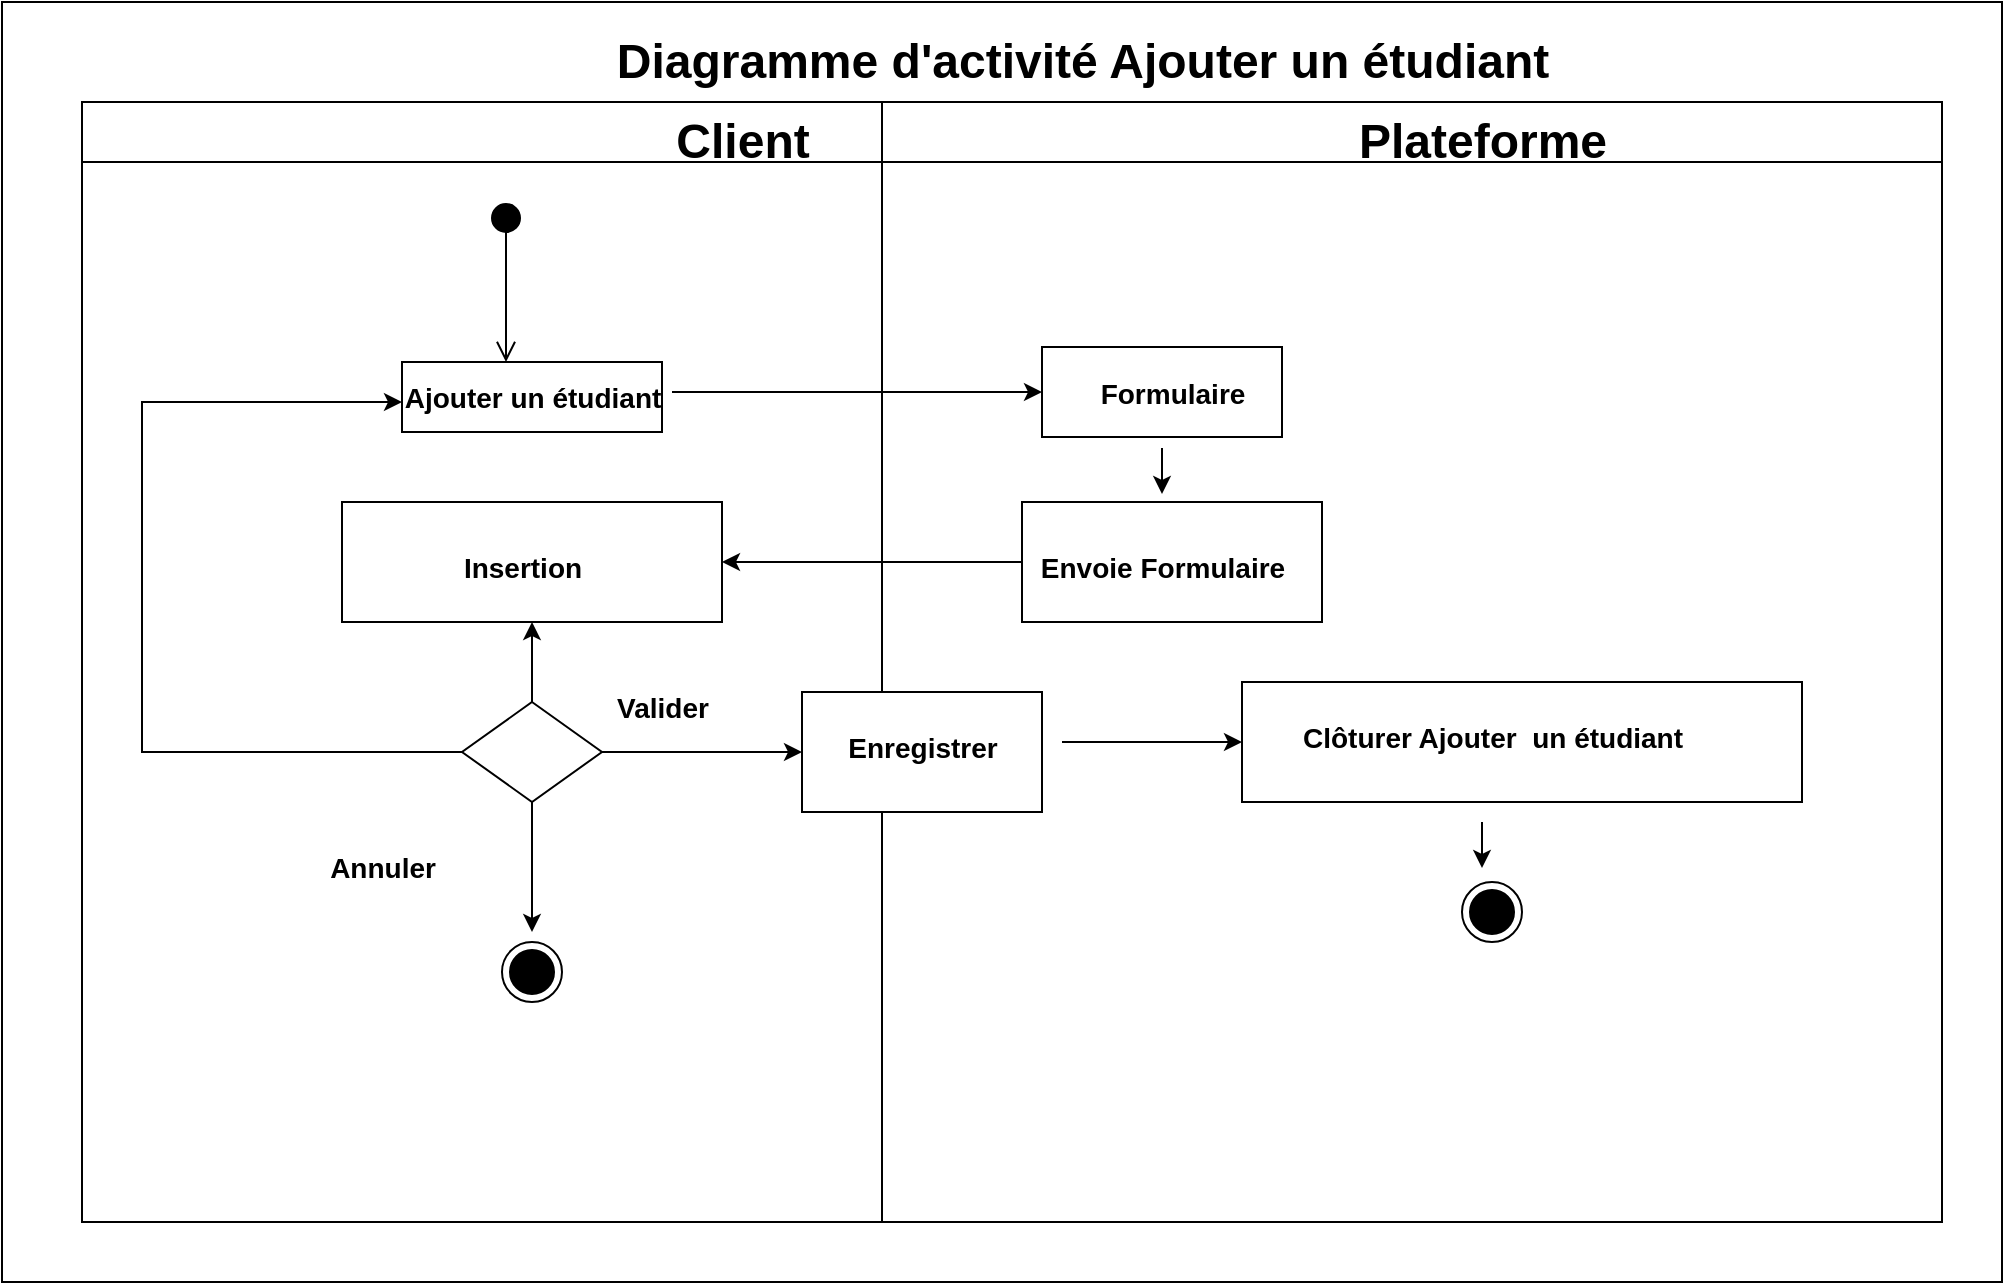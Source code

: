 <mxfile version="24.5.4" type="github">
  <diagram name="Page-1" id="e7e014a7-5840-1c2e-5031-d8a46d1fe8dd">
    <mxGraphModel dx="2929" dy="852" grid="1" gridSize="10" guides="1" tooltips="1" connect="1" arrows="1" fold="1" page="1" pageScale="1" pageWidth="1169" pageHeight="826" background="none" math="0" shadow="0">
      <root>
        <mxCell id="0" />
        <mxCell id="1" parent="0" />
        <mxCell id="ftMPsAQ80W7f7WQIOesI-47" value="" style="rounded=0;whiteSpace=wrap;html=1;" vertex="1" parent="1">
          <mxGeometry x="-120" y="120" width="1000" height="640" as="geometry" />
        </mxCell>
        <mxCell id="ftMPsAQ80W7f7WQIOesI-49" value="" style="shape=internalStorage;whiteSpace=wrap;html=1;backgroundOutline=1;dx=400;dy=30;" vertex="1" parent="1">
          <mxGeometry x="-80" y="170" width="930" height="560" as="geometry" />
        </mxCell>
        <mxCell id="ftMPsAQ80W7f7WQIOesI-50" value="Diagramme d&#39;activité Ajouter un étudiant" style="text;strokeColor=none;fillColor=none;html=1;fontSize=24;fontStyle=1;verticalAlign=middle;align=center;" vertex="1" parent="1">
          <mxGeometry x="330" y="130" width="180" height="40" as="geometry" />
        </mxCell>
        <mxCell id="ftMPsAQ80W7f7WQIOesI-52" value="Client" style="text;strokeColor=none;fillColor=none;html=1;fontSize=24;fontStyle=1;verticalAlign=middle;align=center;" vertex="1" parent="1">
          <mxGeometry x="160" y="170" width="180" height="40" as="geometry" />
        </mxCell>
        <mxCell id="ftMPsAQ80W7f7WQIOesI-53" value="Plateforme" style="text;strokeColor=none;fillColor=none;html=1;fontSize=24;fontStyle=1;verticalAlign=middle;align=center;" vertex="1" parent="1">
          <mxGeometry x="530" y="170" width="180" height="40" as="geometry" />
        </mxCell>
        <mxCell id="ftMPsAQ80W7f7WQIOesI-54" value="" style="html=1;verticalAlign=bottom;startArrow=circle;startFill=1;endArrow=open;startSize=6;endSize=8;curved=0;rounded=0;" edge="1" parent="1">
          <mxGeometry x="-1" y="-40" width="80" relative="1" as="geometry">
            <mxPoint x="132" y="220" as="sourcePoint" />
            <mxPoint x="132" y="300" as="targetPoint" />
            <mxPoint as="offset" />
          </mxGeometry>
        </mxCell>
        <mxCell id="ftMPsAQ80W7f7WQIOesI-55" value="" style="rounded=0;whiteSpace=wrap;html=1;" vertex="1" parent="1">
          <mxGeometry x="80" y="300" width="130" height="35" as="geometry" />
        </mxCell>
        <mxCell id="ftMPsAQ80W7f7WQIOesI-58" value="" style="edgeStyle=orthogonalEdgeStyle;rounded=0;orthogonalLoop=1;jettySize=auto;html=1;" edge="1" parent="1" source="ftMPsAQ80W7f7WQIOesI-56" target="ftMPsAQ80W7f7WQIOesI-57">
          <mxGeometry relative="1" as="geometry" />
        </mxCell>
        <mxCell id="ftMPsAQ80W7f7WQIOesI-56" value="&lt;font style=&quot;font-size: 14px;&quot;&gt;Ajouter un étudiant&lt;/font&gt;" style="text;strokeColor=none;fillColor=none;html=1;fontSize=24;fontStyle=1;verticalAlign=middle;align=center;" vertex="1" parent="1">
          <mxGeometry x="75" y="295" width="140" height="40" as="geometry" />
        </mxCell>
        <mxCell id="ftMPsAQ80W7f7WQIOesI-57" value="" style="whiteSpace=wrap;html=1;" vertex="1" parent="1">
          <mxGeometry x="400" y="292.5" width="120" height="45" as="geometry" />
        </mxCell>
        <mxCell id="ftMPsAQ80W7f7WQIOesI-59" value="&lt;font style=&quot;font-size: 14px;&quot;&gt;Formulaire&lt;/font&gt;" style="text;strokeColor=none;fillColor=none;html=1;fontSize=24;fontStyle=1;verticalAlign=middle;align=center;" vertex="1" parent="1">
          <mxGeometry x="395" y="292.5" width="140" height="40" as="geometry" />
        </mxCell>
        <mxCell id="ftMPsAQ80W7f7WQIOesI-63" style="edgeStyle=orthogonalEdgeStyle;rounded=0;orthogonalLoop=1;jettySize=auto;html=1;exitX=0;exitY=0.5;exitDx=0;exitDy=0;" edge="1" parent="1" source="ftMPsAQ80W7f7WQIOesI-60">
          <mxGeometry relative="1" as="geometry">
            <mxPoint x="80" y="320" as="targetPoint" />
            <Array as="points">
              <mxPoint x="-50" y="425" />
              <mxPoint x="-50" y="320" />
              <mxPoint x="75" y="320" />
            </Array>
          </mxGeometry>
        </mxCell>
        <mxCell id="ftMPsAQ80W7f7WQIOesI-66" value="" style="edgeStyle=orthogonalEdgeStyle;rounded=0;orthogonalLoop=1;jettySize=auto;html=1;" edge="1" parent="1" source="ftMPsAQ80W7f7WQIOesI-60" target="ftMPsAQ80W7f7WQIOesI-65">
          <mxGeometry relative="1" as="geometry" />
        </mxCell>
        <mxCell id="ftMPsAQ80W7f7WQIOesI-74" value="" style="edgeStyle=orthogonalEdgeStyle;rounded=0;orthogonalLoop=1;jettySize=auto;html=1;" edge="1" parent="1" source="ftMPsAQ80W7f7WQIOesI-60">
          <mxGeometry relative="1" as="geometry">
            <mxPoint x="145" y="585" as="targetPoint" />
          </mxGeometry>
        </mxCell>
        <mxCell id="ftMPsAQ80W7f7WQIOesI-78" value="" style="edgeStyle=orthogonalEdgeStyle;rounded=0;orthogonalLoop=1;jettySize=auto;html=1;" edge="1" parent="1" source="ftMPsAQ80W7f7WQIOesI-60" target="ftMPsAQ80W7f7WQIOesI-77">
          <mxGeometry relative="1" as="geometry" />
        </mxCell>
        <mxCell id="ftMPsAQ80W7f7WQIOesI-60" value="" style="rhombus;whiteSpace=wrap;html=1;" vertex="1" parent="1">
          <mxGeometry x="110" y="470" width="70" height="50" as="geometry" />
        </mxCell>
        <mxCell id="ftMPsAQ80W7f7WQIOesI-65" value="" style="whiteSpace=wrap;html=1;" vertex="1" parent="1">
          <mxGeometry x="50" y="370" width="190" height="60" as="geometry" />
        </mxCell>
        <mxCell id="ftMPsAQ80W7f7WQIOesI-70" value="" style="edgeStyle=orthogonalEdgeStyle;rounded=0;orthogonalLoop=1;jettySize=auto;html=1;entryX=1;entryY=0.5;entryDx=0;entryDy=0;" edge="1" parent="1" source="ftMPsAQ80W7f7WQIOesI-67" target="ftMPsAQ80W7f7WQIOesI-65">
          <mxGeometry relative="1" as="geometry">
            <mxPoint x="310" y="400" as="targetPoint" />
          </mxGeometry>
        </mxCell>
        <mxCell id="ftMPsAQ80W7f7WQIOesI-67" value="" style="whiteSpace=wrap;html=1;" vertex="1" parent="1">
          <mxGeometry x="390" y="370" width="150" height="60" as="geometry" />
        </mxCell>
        <mxCell id="ftMPsAQ80W7f7WQIOesI-71" value="&lt;font style=&quot;font-size: 14px;&quot;&gt;Envoie Formulaire&lt;/font&gt;" style="text;strokeColor=none;fillColor=none;html=1;fontSize=24;fontStyle=1;verticalAlign=middle;align=center;" vertex="1" parent="1">
          <mxGeometry x="390" y="380" width="140" height="40" as="geometry" />
        </mxCell>
        <mxCell id="ftMPsAQ80W7f7WQIOesI-72" value="&lt;font style=&quot;font-size: 14px;&quot;&gt;Insertion&lt;/font&gt;" style="text;strokeColor=none;fillColor=none;html=1;fontSize=24;fontStyle=1;verticalAlign=middle;align=center;" vertex="1" parent="1">
          <mxGeometry x="70" y="380" width="140" height="40" as="geometry" />
        </mxCell>
        <mxCell id="ftMPsAQ80W7f7WQIOesI-75" value="" style="ellipse;html=1;shape=endState;fillColor=#000000;strokeColor=#000000;" vertex="1" parent="1">
          <mxGeometry x="130" y="590" width="30" height="30" as="geometry" />
        </mxCell>
        <mxCell id="ftMPsAQ80W7f7WQIOesI-76" value="&lt;font style=&quot;font-size: 14px;&quot;&gt;Annuler&lt;/font&gt;" style="text;strokeColor=none;fillColor=none;html=1;fontSize=24;fontStyle=1;verticalAlign=middle;align=center;" vertex="1" parent="1">
          <mxGeometry y="530" width="140" height="40" as="geometry" />
        </mxCell>
        <mxCell id="ftMPsAQ80W7f7WQIOesI-77" value="" style="whiteSpace=wrap;html=1;" vertex="1" parent="1">
          <mxGeometry x="280" y="465" width="120" height="60" as="geometry" />
        </mxCell>
        <mxCell id="ftMPsAQ80W7f7WQIOesI-79" value="&lt;font style=&quot;font-size: 14px;&quot;&gt;Valider&lt;/font&gt;" style="text;strokeColor=none;fillColor=none;html=1;fontSize=24;fontStyle=1;verticalAlign=middle;align=center;" vertex="1" parent="1">
          <mxGeometry x="140" y="450" width="140" height="40" as="geometry" />
        </mxCell>
        <mxCell id="ftMPsAQ80W7f7WQIOesI-83" value="" style="edgeStyle=orthogonalEdgeStyle;rounded=0;orthogonalLoop=1;jettySize=auto;html=1;" edge="1" parent="1" source="ftMPsAQ80W7f7WQIOesI-81" target="ftMPsAQ80W7f7WQIOesI-82">
          <mxGeometry relative="1" as="geometry" />
        </mxCell>
        <mxCell id="ftMPsAQ80W7f7WQIOesI-81" value="&lt;font style=&quot;font-size: 14px;&quot;&gt;Enregistrer&lt;/font&gt;" style="text;strokeColor=none;fillColor=none;html=1;fontSize=24;fontStyle=1;verticalAlign=middle;align=center;" vertex="1" parent="1">
          <mxGeometry x="270" y="470" width="140" height="40" as="geometry" />
        </mxCell>
        <mxCell id="ftMPsAQ80W7f7WQIOesI-82" value="" style="whiteSpace=wrap;html=1;" vertex="1" parent="1">
          <mxGeometry x="500" y="460" width="280" height="60" as="geometry" />
        </mxCell>
        <mxCell id="ftMPsAQ80W7f7WQIOesI-86" value="" style="edgeStyle=orthogonalEdgeStyle;rounded=0;orthogonalLoop=1;jettySize=auto;html=1;" edge="1" parent="1">
          <mxGeometry relative="1" as="geometry">
            <mxPoint x="620" y="530" as="sourcePoint" />
            <mxPoint x="620" y="553" as="targetPoint" />
          </mxGeometry>
        </mxCell>
        <mxCell id="ftMPsAQ80W7f7WQIOesI-84" value="&lt;font style=&quot;font-size: 14px;&quot;&gt;Clôturer Ajouter&amp;nbsp; un étudiant&lt;/font&gt;" style="text;strokeColor=none;fillColor=none;html=1;fontSize=24;fontStyle=1;verticalAlign=middle;align=center;" vertex="1" parent="1">
          <mxGeometry x="470" y="465" width="310" height="40" as="geometry" />
        </mxCell>
        <mxCell id="ftMPsAQ80W7f7WQIOesI-87" value="" style="ellipse;html=1;shape=endState;fillColor=#000000;strokeColor=#000000;" vertex="1" parent="1">
          <mxGeometry x="610" y="560" width="30" height="30" as="geometry" />
        </mxCell>
        <mxCell id="ftMPsAQ80W7f7WQIOesI-90" value="" style="edgeStyle=orthogonalEdgeStyle;rounded=0;orthogonalLoop=1;jettySize=auto;html=1;" edge="1" parent="1">
          <mxGeometry relative="1" as="geometry">
            <mxPoint x="460" y="343" as="sourcePoint" />
            <mxPoint x="460" y="366" as="targetPoint" />
          </mxGeometry>
        </mxCell>
      </root>
    </mxGraphModel>
  </diagram>
</mxfile>
